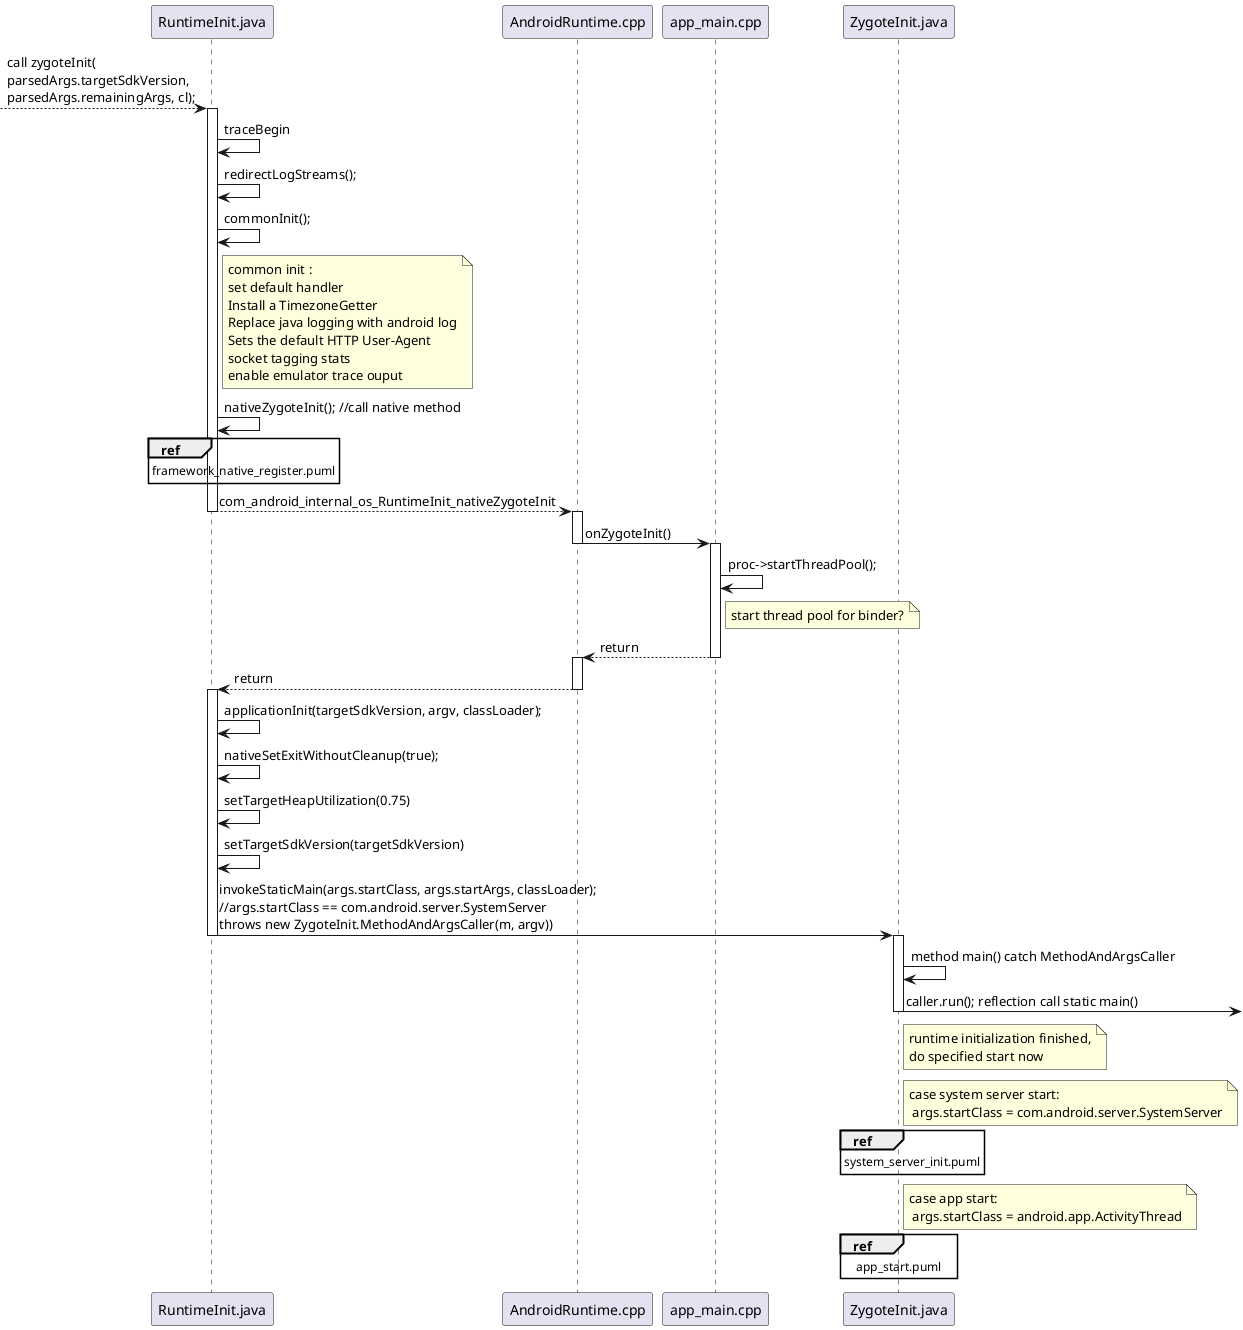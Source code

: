 @startuml

participant RuntimeInit as "RuntimeInit.java"
participant AndroidRuntime as "AndroidRuntime.cpp"
participant AppMain as "app_main.cpp"
participant ZygoteInit as "ZygoteInit.java"

--> RuntimeInit : call zygoteInit(\
\nparsedArgs.targetSdkVersion,\
\nparsedArgs.remainingArgs, cl);
deactivate ZygoteInit

activate RuntimeInit
RuntimeInit -> RuntimeInit : traceBegin
RuntimeInit -> RuntimeInit : redirectLogStreams();
RuntimeInit -> RuntimeInit : commonInit();

note right of RuntimeInit : common init : \
\nset default handler\
\nInstall a TimezoneGetter\
\nReplace java logging with android log\
\nSets the default HTTP User-Agent\
\nsocket tagging stats\
\nenable emulator trace ouput

RuntimeInit -> RuntimeInit : nativeZygoteInit(); //call native method

ref over RuntimeInit : framework_native_register.puml

RuntimeInit --> AndroidRuntime : com_android_internal_os_RuntimeInit_nativeZygoteInit
deactivate RuntimeInit

activate AndroidRuntime
AndroidRuntime -> AppMain : onZygoteInit()
deactivate AndroidRuntime

activate AppMain
AppMain -> AppMain : proc->startThreadPool();
note right of AppMain : start thread pool for binder?
AppMain --> AndroidRuntime : return
deactivate AppMain

activate AndroidRuntime
AndroidRuntime --> RuntimeInit : return
deactivate AndroidRuntime

activate RuntimeInit
RuntimeInit -> RuntimeInit : applicationInit(targetSdkVersion, argv, classLoader);


RuntimeInit -> RuntimeInit : nativeSetExitWithoutCleanup(true);
RuntimeInit -> RuntimeInit : setTargetHeapUtilization(0.75)
RuntimeInit -> RuntimeInit : setTargetSdkVersion(targetSdkVersion)
RuntimeInit -> ZygoteInit : invokeStaticMain(args.startClass, args.startArgs, classLoader);\
\n//args.startClass == com.android.server.SystemServer\
\nthrows new ZygoteInit.MethodAndArgsCaller(m, argv))
deactivate RuntimeInit
activate ZygoteInit

ZygoteInit -> ZygoteInit : method main() catch MethodAndArgsCaller
ZygoteInit ->  : caller.run(); reflection call static main()

note right of ZygoteInit : runtime initialization finished,\
\ndo specified start now\


note right of ZygoteInit : case system server start:\
\n args.startClass = com.android.server.SystemServer

ref over ZygoteInit : system_server_init.puml

note right of ZygoteInit : case app start:\
\n args.startClass = android.app.ActivityThread

ref over ZygoteInit : app_start.puml

deactivate ZygoteInit

@enduml